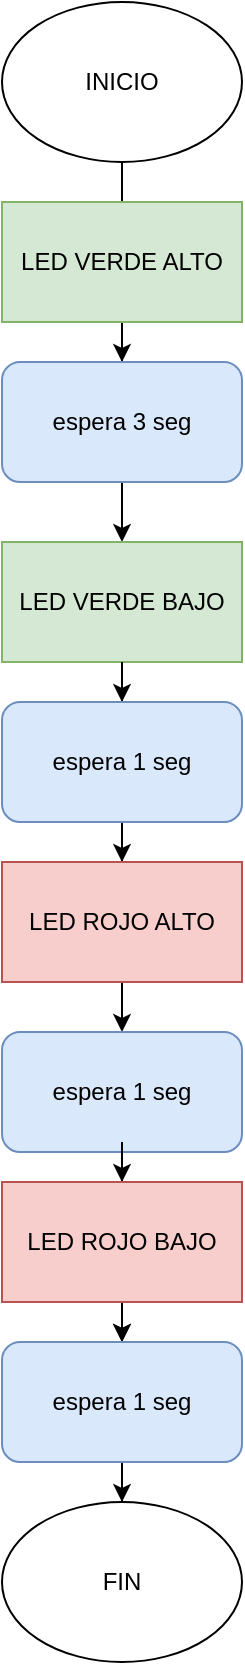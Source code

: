 <mxfile version="21.6.9" type="device">
  <diagram name="Página-1" id="5DW9cUnYQINtKgYtR-lu">
    <mxGraphModel dx="1434" dy="740" grid="1" gridSize="10" guides="1" tooltips="1" connect="1" arrows="1" fold="1" page="1" pageScale="1" pageWidth="827" pageHeight="1169" math="0" shadow="0">
      <root>
        <mxCell id="0" />
        <mxCell id="1" parent="0" />
        <mxCell id="Nn5PVc1JgpVqQ2iMO11_-8" value="" style="edgeStyle=orthogonalEdgeStyle;rounded=0;orthogonalLoop=1;jettySize=auto;html=1;" edge="1" parent="1" source="Nn5PVc1JgpVqQ2iMO11_-1" target="Nn5PVc1JgpVqQ2iMO11_-3">
          <mxGeometry relative="1" as="geometry" />
        </mxCell>
        <mxCell id="Nn5PVc1JgpVqQ2iMO11_-1" value="INICIO" style="ellipse;whiteSpace=wrap;html=1;" vertex="1" parent="1">
          <mxGeometry x="180" y="40" width="120" height="80" as="geometry" />
        </mxCell>
        <mxCell id="Nn5PVc1JgpVqQ2iMO11_-9" value="" style="edgeStyle=orthogonalEdgeStyle;rounded=0;orthogonalLoop=1;jettySize=auto;html=1;" edge="1" parent="1" source="Nn5PVc1JgpVqQ2iMO11_-2" target="Nn5PVc1JgpVqQ2iMO11_-4">
          <mxGeometry relative="1" as="geometry" />
        </mxCell>
        <mxCell id="Nn5PVc1JgpVqQ2iMO11_-2" value="&lt;font style=&quot;vertical-align: inherit;&quot;&gt;&lt;font style=&quot;vertical-align: inherit;&quot;&gt;&lt;font style=&quot;vertical-align: inherit;&quot;&gt;&lt;font style=&quot;vertical-align: inherit;&quot;&gt;LED VERDE ALTO&lt;/font&gt;&lt;/font&gt;&lt;/font&gt;&lt;/font&gt;" style="rounded=0;whiteSpace=wrap;html=1;fillColor=#d5e8d4;strokeColor=#82b366;" vertex="1" parent="1">
          <mxGeometry x="180" y="140" width="120" height="60" as="geometry" />
        </mxCell>
        <mxCell id="Nn5PVc1JgpVqQ2iMO11_-3" value="espera 3 seg" style="rounded=1;whiteSpace=wrap;fillColor=#dae8fc;strokeColor=#6c8ebf;" vertex="1" parent="1">
          <mxGeometry x="180" y="220" width="120" height="60" as="geometry" />
        </mxCell>
        <mxCell id="Nn5PVc1JgpVqQ2iMO11_-19" value="" style="edgeStyle=orthogonalEdgeStyle;rounded=0;orthogonalLoop=1;jettySize=auto;html=1;" edge="1" parent="1" source="Nn5PVc1JgpVqQ2iMO11_-5" target="Nn5PVc1JgpVqQ2iMO11_-6">
          <mxGeometry relative="1" as="geometry" />
        </mxCell>
        <mxCell id="Nn5PVc1JgpVqQ2iMO11_-4" value="&lt;font style=&quot;vertical-align: inherit;&quot;&gt;&lt;font style=&quot;vertical-align: inherit;&quot;&gt;LED VERDE BAJO&lt;/font&gt;&lt;/font&gt;" style="rounded=0;whiteSpace=wrap;html=1;fillColor=#d5e8d4;strokeColor=#82b366;" vertex="1" parent="1">
          <mxGeometry x="180" y="310" width="120" height="60" as="geometry" />
        </mxCell>
        <mxCell id="Nn5PVc1JgpVqQ2iMO11_-18" style="edgeStyle=orthogonalEdgeStyle;rounded=0;orthogonalLoop=1;jettySize=auto;html=1;" edge="1" parent="1" source="Nn5PVc1JgpVqQ2iMO11_-5">
          <mxGeometry relative="1" as="geometry">
            <mxPoint x="240" y="420" as="targetPoint" />
            <Array as="points">
              <mxPoint x="250" y="410" />
              <mxPoint x="250" y="410" />
            </Array>
          </mxGeometry>
        </mxCell>
        <mxCell id="Nn5PVc1JgpVqQ2iMO11_-11" value="" style="edgeStyle=orthogonalEdgeStyle;rounded=0;orthogonalLoop=1;jettySize=auto;html=1;" edge="1" parent="1" source="Nn5PVc1JgpVqQ2iMO11_-6" target="Nn5PVc1JgpVqQ2iMO11_-7">
          <mxGeometry relative="1" as="geometry" />
        </mxCell>
        <mxCell id="Nn5PVc1JgpVqQ2iMO11_-6" value="LED ROJO ALTO" style="rounded=0;whiteSpace=wrap;html=1;fillColor=#f8cecc;strokeColor=#b85450;" vertex="1" parent="1">
          <mxGeometry x="180" y="470" width="120" height="60" as="geometry" />
        </mxCell>
        <mxCell id="Nn5PVc1JgpVqQ2iMO11_-23" value="" style="edgeStyle=orthogonalEdgeStyle;rounded=0;orthogonalLoop=1;jettySize=auto;html=1;" edge="1" parent="1" source="Nn5PVc1JgpVqQ2iMO11_-12" target="Nn5PVc1JgpVqQ2iMO11_-13">
          <mxGeometry relative="1" as="geometry" />
        </mxCell>
        <mxCell id="Nn5PVc1JgpVqQ2iMO11_-7" value="espera 1 seg" style="rounded=1;whiteSpace=wrap;html=1;fillColor=#dae8fc;strokeColor=#6c8ebf;" vertex="1" parent="1">
          <mxGeometry x="180" y="555" width="120" height="60" as="geometry" />
        </mxCell>
        <mxCell id="Nn5PVc1JgpVqQ2iMO11_-16" value="" style="edgeStyle=orthogonalEdgeStyle;rounded=0;orthogonalLoop=1;jettySize=auto;html=1;" edge="1" parent="1" source="Nn5PVc1JgpVqQ2iMO11_-12" target="Nn5PVc1JgpVqQ2iMO11_-13">
          <mxGeometry relative="1" as="geometry" />
        </mxCell>
        <mxCell id="Nn5PVc1JgpVqQ2iMO11_-22" value="" style="edgeStyle=orthogonalEdgeStyle;rounded=0;orthogonalLoop=1;jettySize=auto;html=1;" edge="1" parent="1" source="Nn5PVc1JgpVqQ2iMO11_-13" target="Nn5PVc1JgpVqQ2iMO11_-21">
          <mxGeometry relative="1" as="geometry" />
        </mxCell>
        <mxCell id="Nn5PVc1JgpVqQ2iMO11_-13" value="espera 1 seg" style="rounded=1;whiteSpace=wrap;html=1;fillColor=#dae8fc;strokeColor=#6c8ebf;" vertex="1" parent="1">
          <mxGeometry x="180" y="710" width="120" height="60" as="geometry" />
        </mxCell>
        <mxCell id="Nn5PVc1JgpVqQ2iMO11_-21" value="FIN" style="ellipse;whiteSpace=wrap;html=1;" vertex="1" parent="1">
          <mxGeometry x="180" y="790" width="120" height="80" as="geometry" />
        </mxCell>
        <mxCell id="Nn5PVc1JgpVqQ2iMO11_-24" value="" style="edgeStyle=orthogonalEdgeStyle;rounded=0;orthogonalLoop=1;jettySize=auto;html=1;" edge="1" parent="1" source="Nn5PVc1JgpVqQ2iMO11_-4" target="Nn5PVc1JgpVqQ2iMO11_-5">
          <mxGeometry relative="1" as="geometry">
            <mxPoint x="240" y="370" as="sourcePoint" />
            <mxPoint x="240" y="490" as="targetPoint" />
          </mxGeometry>
        </mxCell>
        <mxCell id="Nn5PVc1JgpVqQ2iMO11_-5" value="espera 1 seg" style="rounded=1;whiteSpace=wrap;html=1;fillColor=#dae8fc;strokeColor=#6c8ebf;" vertex="1" parent="1">
          <mxGeometry x="180" y="390" width="120" height="60" as="geometry" />
        </mxCell>
        <mxCell id="Nn5PVc1JgpVqQ2iMO11_-25" value="" style="edgeStyle=orthogonalEdgeStyle;rounded=0;orthogonalLoop=1;jettySize=auto;html=1;" edge="1" parent="1" source="Nn5PVc1JgpVqQ2iMO11_-7" target="Nn5PVc1JgpVqQ2iMO11_-12">
          <mxGeometry relative="1" as="geometry">
            <mxPoint x="240" y="615" as="sourcePoint" />
            <mxPoint x="240" y="730" as="targetPoint" />
          </mxGeometry>
        </mxCell>
        <mxCell id="Nn5PVc1JgpVqQ2iMO11_-12" value="LED ROJO BAJO" style="rounded=0;whiteSpace=wrap;html=1;fillColor=#f8cecc;strokeColor=#b85450;" vertex="1" parent="1">
          <mxGeometry x="180" y="630" width="120" height="60" as="geometry" />
        </mxCell>
      </root>
    </mxGraphModel>
  </diagram>
</mxfile>
